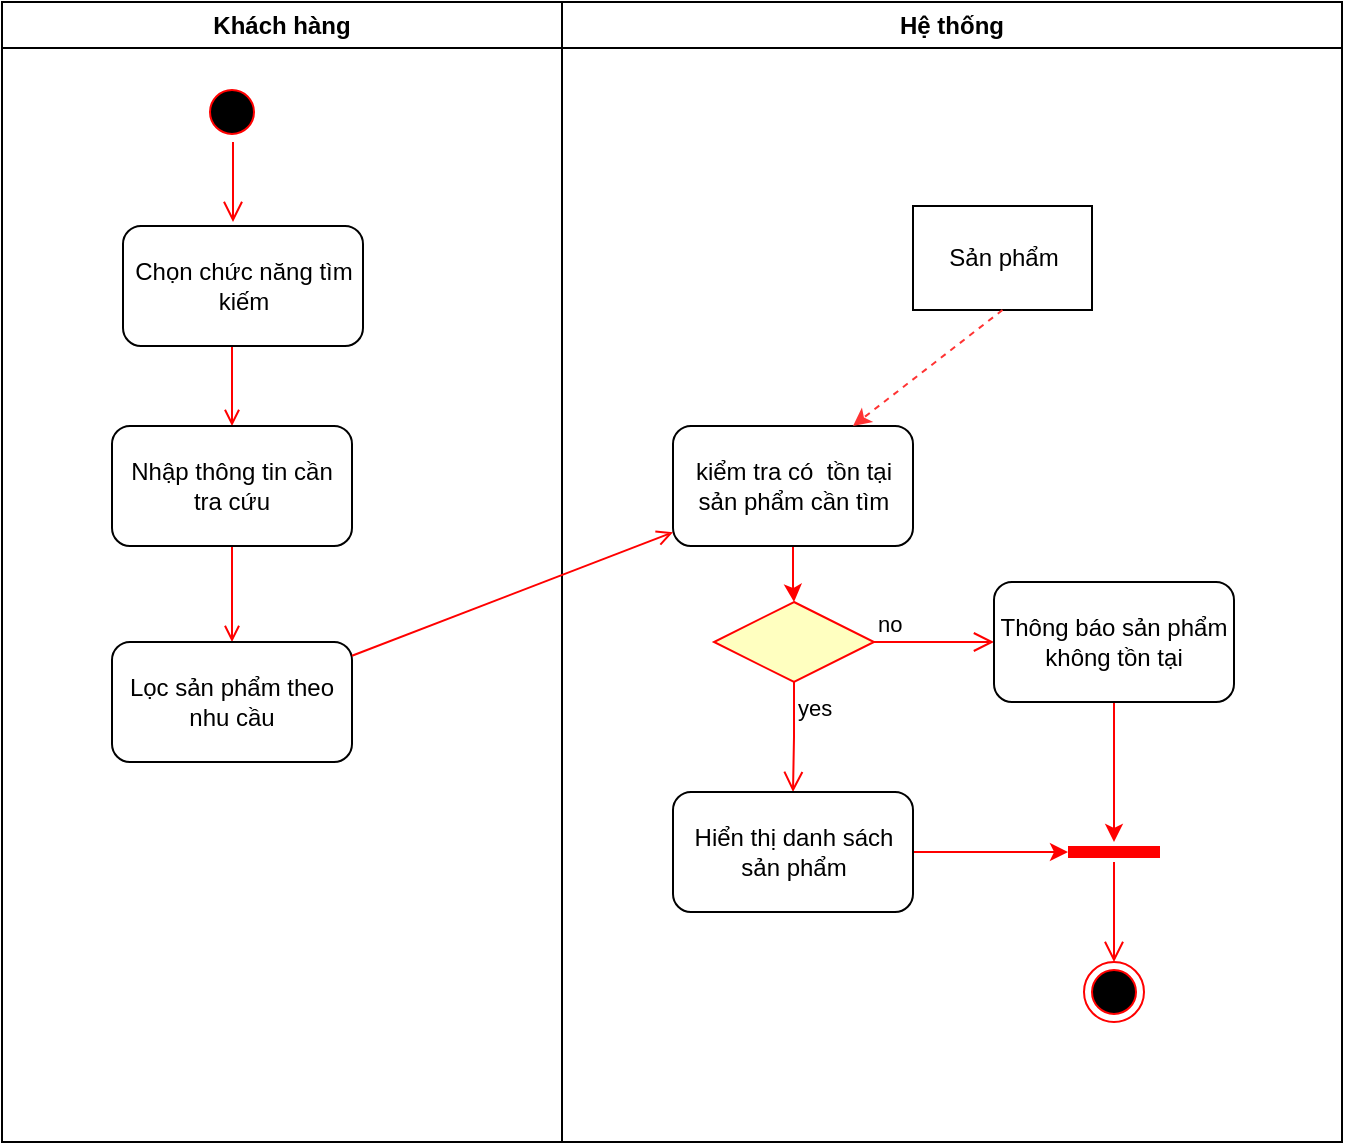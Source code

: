 <mxfile version="26.0.4">
  <diagram name="Trang-1" id="Ffa6vBeI6zpn22O-2UvT">
    <mxGraphModel dx="1050" dy="621" grid="1" gridSize="10" guides="1" tooltips="1" connect="1" arrows="1" fold="1" page="1" pageScale="1" pageWidth="850" pageHeight="1100" math="0" shadow="0">
      <root>
        <mxCell id="0" />
        <mxCell id="1" parent="0" />
        <mxCell id="yeCKPIwenSCQULZx6fAX-1" value="Khách hàng" style="swimlane;whiteSpace=wrap" parent="1" vertex="1">
          <mxGeometry x="280" y="250" width="280" height="570" as="geometry" />
        </mxCell>
        <mxCell id="yeCKPIwenSCQULZx6fAX-2" value="" style="ellipse;shape=startState;fillColor=#000000;strokeColor=#ff0000;" parent="yeCKPIwenSCQULZx6fAX-1" vertex="1">
          <mxGeometry x="100" y="40" width="30" height="30" as="geometry" />
        </mxCell>
        <mxCell id="yeCKPIwenSCQULZx6fAX-3" value="" style="edgeStyle=elbowEdgeStyle;elbow=horizontal;verticalAlign=bottom;endArrow=open;endSize=8;strokeColor=#FF0000;endFill=1;rounded=0" parent="yeCKPIwenSCQULZx6fAX-1" source="yeCKPIwenSCQULZx6fAX-2" edge="1">
          <mxGeometry x="100" y="40" as="geometry">
            <mxPoint x="115.5" y="110" as="targetPoint" />
          </mxGeometry>
        </mxCell>
        <mxCell id="yeCKPIwenSCQULZx6fAX-4" value="" style="endArrow=open;strokeColor=#FF0000;endFill=1;rounded=0" parent="yeCKPIwenSCQULZx6fAX-1" edge="1" target="yeCKPIwenSCQULZx6fAX-8">
          <mxGeometry relative="1" as="geometry">
            <mxPoint x="115" y="160" as="sourcePoint" />
            <mxPoint x="115" y="220" as="targetPoint" />
          </mxGeometry>
        </mxCell>
        <mxCell id="yeCKPIwenSCQULZx6fAX-5" value="" style="endArrow=open;strokeColor=#FF0000;endFill=1;rounded=0" parent="yeCKPIwenSCQULZx6fAX-1" edge="1" target="yeCKPIwenSCQULZx6fAX-7">
          <mxGeometry relative="1" as="geometry">
            <mxPoint x="115" y="270" as="sourcePoint" />
            <mxPoint x="115" y="325" as="targetPoint" />
          </mxGeometry>
        </mxCell>
        <mxCell id="yeCKPIwenSCQULZx6fAX-6" value="Chọn chức năng tìm kiếm" style="rounded=1;whiteSpace=wrap;html=1;" parent="yeCKPIwenSCQULZx6fAX-1" vertex="1">
          <mxGeometry x="60.5" y="112" width="120" height="60" as="geometry" />
        </mxCell>
        <mxCell id="yeCKPIwenSCQULZx6fAX-7" value="Lọc sản phẩm theo nhu cầu" style="rounded=1;whiteSpace=wrap;html=1;" parent="yeCKPIwenSCQULZx6fAX-1" vertex="1">
          <mxGeometry x="55" y="320" width="120" height="60" as="geometry" />
        </mxCell>
        <mxCell id="yeCKPIwenSCQULZx6fAX-8" value="Nhập thông tin cần tra cứu" style="rounded=1;whiteSpace=wrap;html=1;" parent="yeCKPIwenSCQULZx6fAX-1" vertex="1">
          <mxGeometry x="55" y="212" width="120" height="60" as="geometry" />
        </mxCell>
        <mxCell id="yeCKPIwenSCQULZx6fAX-12" value="Hệ thống" style="swimlane;whiteSpace=wrap" parent="1" vertex="1">
          <mxGeometry x="560" y="250" width="390" height="570" as="geometry" />
        </mxCell>
        <mxCell id="iWN8mQYOrpl5kNi56UI4-4" value="" style="edgeStyle=orthogonalEdgeStyle;rounded=0;orthogonalLoop=1;jettySize=auto;html=1;strokeColor=light-dark(#ff0000, #ededed);" edge="1" parent="yeCKPIwenSCQULZx6fAX-12" source="yeCKPIwenSCQULZx6fAX-13" target="iWN8mQYOrpl5kNi56UI4-1">
          <mxGeometry relative="1" as="geometry" />
        </mxCell>
        <mxCell id="yeCKPIwenSCQULZx6fAX-13" value="kiểm tra có&amp;nbsp; tồn tại sản phẩm cần tìm" style="rounded=1;whiteSpace=wrap;html=1;" parent="yeCKPIwenSCQULZx6fAX-12" vertex="1">
          <mxGeometry x="55.5" y="212" width="120" height="60" as="geometry" />
        </mxCell>
        <mxCell id="yeCKPIwenSCQULZx6fAX-14" value="Sản phẩm" style="rounded=0;whiteSpace=wrap;html=1;" parent="yeCKPIwenSCQULZx6fAX-12" vertex="1">
          <mxGeometry x="175.5" y="102" width="89.5" height="52" as="geometry" />
        </mxCell>
        <mxCell id="yeCKPIwenSCQULZx6fAX-18" value="" style="endArrow=classic;html=1;rounded=0;dashed=1;strokeColor=#FF3333;entryX=0.75;entryY=0;entryDx=0;entryDy=0;exitX=0.5;exitY=1;exitDx=0;exitDy=0;" parent="yeCKPIwenSCQULZx6fAX-12" source="yeCKPIwenSCQULZx6fAX-14" target="yeCKPIwenSCQULZx6fAX-13" edge="1">
          <mxGeometry width="50" height="50" relative="1" as="geometry">
            <mxPoint x="160" y="360" as="sourcePoint" />
            <mxPoint x="210" y="310" as="targetPoint" />
          </mxGeometry>
        </mxCell>
        <mxCell id="iWN8mQYOrpl5kNi56UI4-1" value="" style="rhombus;whiteSpace=wrap;html=1;fontColor=#000000;fillColor=#ffffc0;strokeColor=#ff0000;" vertex="1" parent="yeCKPIwenSCQULZx6fAX-12">
          <mxGeometry x="76" y="300" width="80" height="40" as="geometry" />
        </mxCell>
        <mxCell id="iWN8mQYOrpl5kNi56UI4-2" value="no" style="edgeStyle=orthogonalEdgeStyle;html=1;align=left;verticalAlign=bottom;endArrow=open;endSize=8;strokeColor=#ff0000;rounded=0;" edge="1" source="iWN8mQYOrpl5kNi56UI4-1" parent="yeCKPIwenSCQULZx6fAX-12" target="iWN8mQYOrpl5kNi56UI4-6">
          <mxGeometry x="-1" relative="1" as="geometry">
            <mxPoint x="230" y="320" as="targetPoint" />
          </mxGeometry>
        </mxCell>
        <mxCell id="iWN8mQYOrpl5kNi56UI4-3" value="yes" style="edgeStyle=orthogonalEdgeStyle;html=1;align=left;verticalAlign=top;endArrow=open;endSize=8;strokeColor=#ff0000;rounded=0;" edge="1" source="iWN8mQYOrpl5kNi56UI4-1" parent="yeCKPIwenSCQULZx6fAX-12" target="iWN8mQYOrpl5kNi56UI4-7">
          <mxGeometry x="-1" relative="1" as="geometry">
            <mxPoint x="116" y="400" as="targetPoint" />
          </mxGeometry>
        </mxCell>
        <mxCell id="yeCKPIwenSCQULZx6fAX-9" value="" style="ellipse;shape=endState;fillColor=#000000;strokeColor=#ff0000" parent="yeCKPIwenSCQULZx6fAX-12" vertex="1">
          <mxGeometry x="261" y="480" width="30" height="30" as="geometry" />
        </mxCell>
        <mxCell id="iWN8mQYOrpl5kNi56UI4-11" value="" style="edgeStyle=orthogonalEdgeStyle;rounded=0;orthogonalLoop=1;jettySize=auto;html=1;strokeColor=#FF0000;" edge="1" parent="yeCKPIwenSCQULZx6fAX-12" source="iWN8mQYOrpl5kNi56UI4-6" target="iWN8mQYOrpl5kNi56UI4-8">
          <mxGeometry relative="1" as="geometry" />
        </mxCell>
        <mxCell id="iWN8mQYOrpl5kNi56UI4-6" value="Thông báo sản phẩm không tồn tại" style="rounded=1;whiteSpace=wrap;html=1;" vertex="1" parent="yeCKPIwenSCQULZx6fAX-12">
          <mxGeometry x="216" y="290" width="120" height="60" as="geometry" />
        </mxCell>
        <mxCell id="iWN8mQYOrpl5kNi56UI4-10" value="" style="edgeStyle=orthogonalEdgeStyle;rounded=0;orthogonalLoop=1;jettySize=auto;html=1;strokeColor=light-dark(#ff0000, #ededed);" edge="1" parent="yeCKPIwenSCQULZx6fAX-12" source="iWN8mQYOrpl5kNi56UI4-7" target="iWN8mQYOrpl5kNi56UI4-8">
          <mxGeometry relative="1" as="geometry" />
        </mxCell>
        <mxCell id="iWN8mQYOrpl5kNi56UI4-7" value="Hiển thị danh sách sản phẩm" style="rounded=1;whiteSpace=wrap;html=1;" vertex="1" parent="yeCKPIwenSCQULZx6fAX-12">
          <mxGeometry x="55.5" y="395" width="120" height="60" as="geometry" />
        </mxCell>
        <mxCell id="iWN8mQYOrpl5kNi56UI4-8" value="" style="shape=line;html=1;strokeWidth=6;strokeColor=#ff0000;" vertex="1" parent="yeCKPIwenSCQULZx6fAX-12">
          <mxGeometry x="253" y="420" width="46" height="10" as="geometry" />
        </mxCell>
        <mxCell id="iWN8mQYOrpl5kNi56UI4-9" value="" style="edgeStyle=orthogonalEdgeStyle;html=1;verticalAlign=bottom;endArrow=open;endSize=8;strokeColor=#ff0000;rounded=0;" edge="1" source="iWN8mQYOrpl5kNi56UI4-8" parent="yeCKPIwenSCQULZx6fAX-12" target="yeCKPIwenSCQULZx6fAX-9">
          <mxGeometry relative="1" as="geometry">
            <mxPoint x="276" y="490" as="targetPoint" />
          </mxGeometry>
        </mxCell>
        <mxCell id="yeCKPIwenSCQULZx6fAX-16" value="" style="endArrow=open;strokeColor=#FF0000;endFill=1;rounded=0;" parent="1" source="yeCKPIwenSCQULZx6fAX-7" target="yeCKPIwenSCQULZx6fAX-13" edge="1">
          <mxGeometry relative="1" as="geometry">
            <mxPoint x="450" y="600" as="sourcePoint" />
            <mxPoint x="580" y="604.228" as="targetPoint" />
          </mxGeometry>
        </mxCell>
      </root>
    </mxGraphModel>
  </diagram>
</mxfile>
